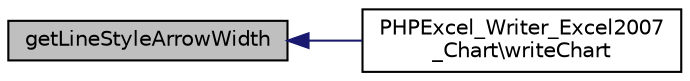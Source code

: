digraph "getLineStyleArrowWidth"
{
  edge [fontname="Helvetica",fontsize="10",labelfontname="Helvetica",labelfontsize="10"];
  node [fontname="Helvetica",fontsize="10",shape=record];
  rankdir="LR";
  Node28 [label="getLineStyleArrowWidth",height=0.2,width=0.4,color="black", fillcolor="grey75", style="filled", fontcolor="black"];
  Node28 -> Node29 [dir="back",color="midnightblue",fontsize="10",style="solid",fontname="Helvetica"];
  Node29 [label="PHPExcel_Writer_Excel2007\l_Chart\\writeChart",height=0.2,width=0.4,color="black", fillcolor="white", style="filled",URL="$class_p_h_p_excel___writer___excel2007___chart.html#a1357cd7f946c0d463cea7efb61c029e3"];
}

